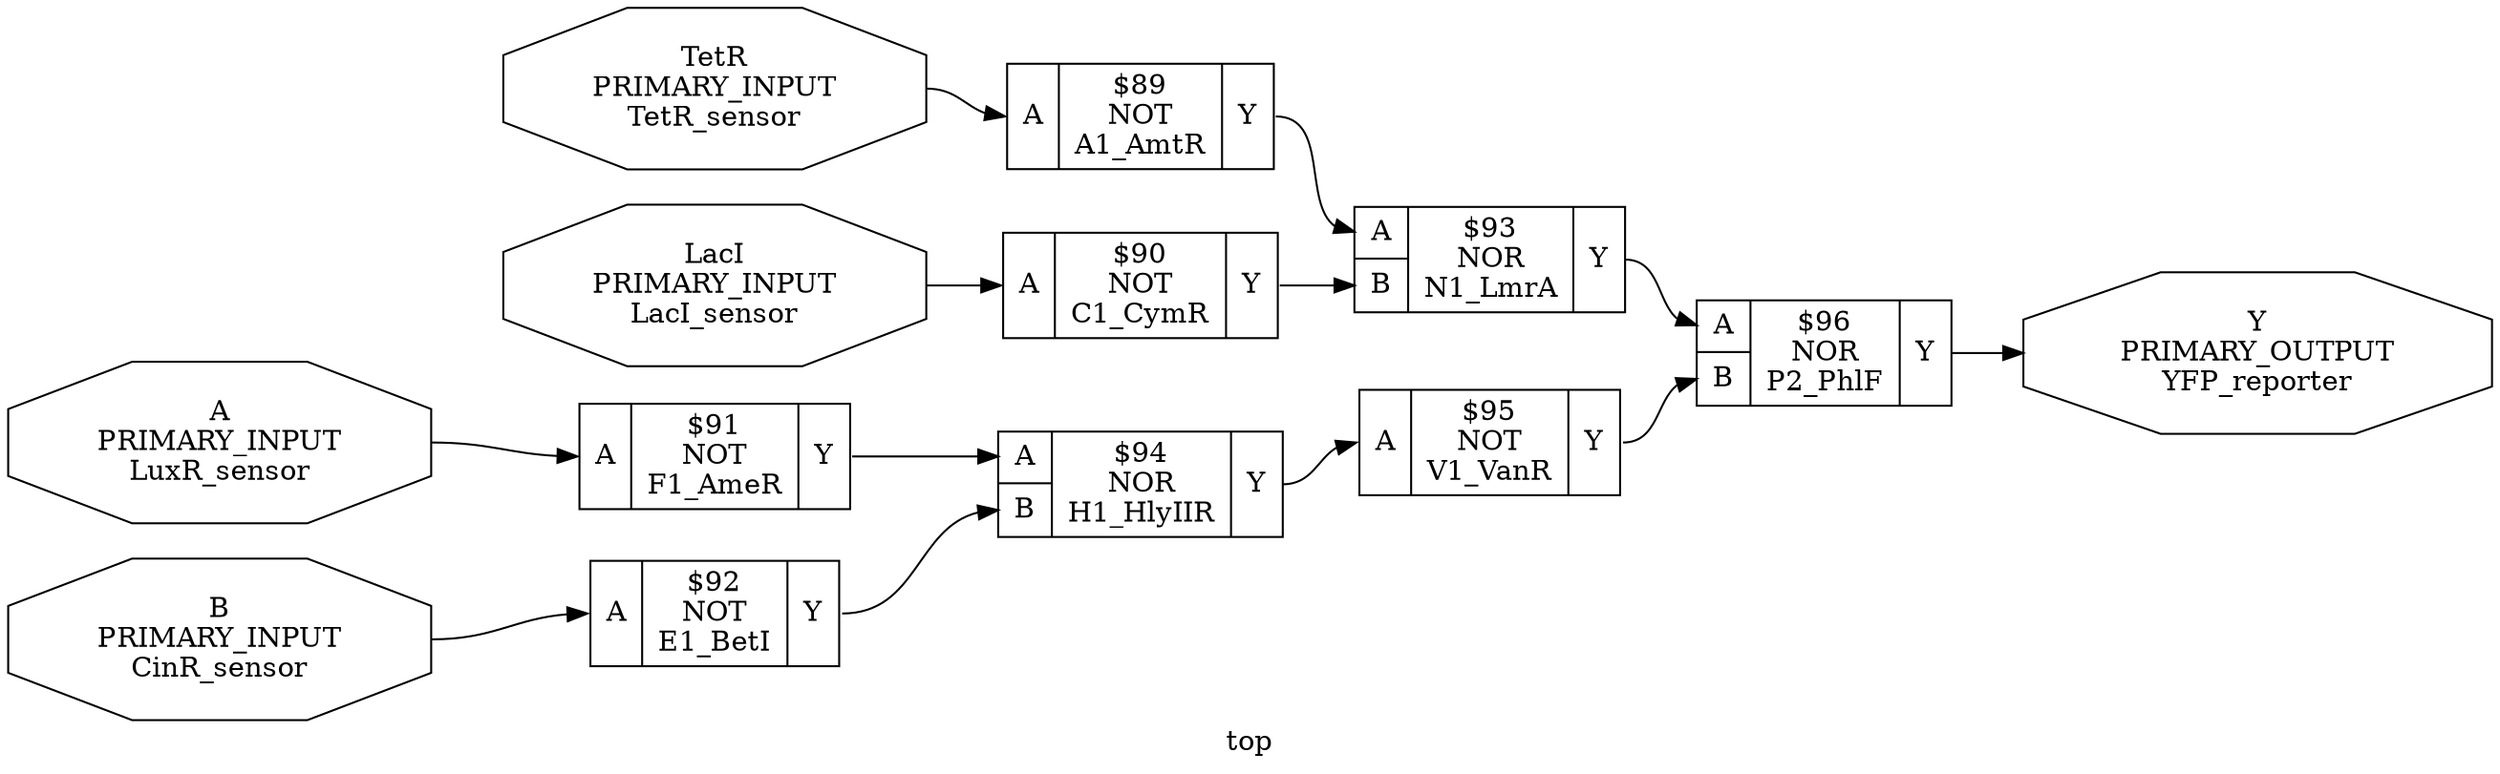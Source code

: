 digraph "top" {
label="top";
rankdir="LR";
remincross=true;
n8 [ shape=octagon, label="A\nPRIMARY_INPUT\nLuxR_sensor", fontcolor="black" ];
n9 [ shape=octagon, label="B\nPRIMARY_INPUT\nCinR_sensor", fontcolor="black" ];
n10 [ shape=octagon, label="LacI\nPRIMARY_INPUT\nLacI_sensor", fontcolor="black" ];
n11 [ shape=octagon, label="TetR\nPRIMARY_INPUT\nTetR_sensor", fontcolor="black" ];
n12 [ shape=octagon, label="Y\nPRIMARY_OUTPUT\nYFP_reporter", fontcolor="black" ];
c13 [ shape=record, label="{{<p8> A}|$89\nNOT\nA1_AmtR|{<p12> Y}}",  ];
c14 [ shape=record, label="{{<p8> A}|$90\nNOT\nC1_CymR|{<p12> Y}}",  ];
c15 [ shape=record, label="{{<p8> A}|$91\nNOT\nF1_AmeR|{<p12> Y}}",  ];
c16 [ shape=record, label="{{<p8> A}|$92\nNOT\nE1_BetI|{<p12> Y}}",  ];
c17 [ shape=record, label="{{<p8> A|<p9> B}|$93\nNOR\nN1_LmrA|{<p12> Y}}",  ];
c18 [ shape=record, label="{{<p8> A|<p9> B}|$94\nNOR\nH1_HlyIIR|{<p12> Y}}",  ];
c19 [ shape=record, label="{{<p8> A}|$95\nNOT\nV1_VanR|{<p12> Y}}",  ];
c20 [ shape=record, label="{{<p8> A|<p9> B}|$96\nNOR\nP2_PhlF|{<p12> Y}}",  ];
c17:p12:e -> c20:p8:w [color="black", fontcolor="black", label=""];
n10:e -> c14:p8:w [color="black", fontcolor="black", label=""];
n11:e -> c13:p8:w [color="black", fontcolor="black", label=""];
c20:p12:e -> n12:w [color="black", fontcolor="black", label=""];
c18:p12:e -> c19:p8:w [color="black", fontcolor="black", label=""];
c19:p12:e -> c20:p9:w [color="black", fontcolor="black", label=""];
c13:p12:e -> c17:p8:w [color="black", fontcolor="black", label=""];
c14:p12:e -> c17:p9:w [color="black", fontcolor="black", label=""];
c15:p12:e -> c18:p8:w [color="black", fontcolor="black", label=""];
c16:p12:e -> c18:p9:w [color="black", fontcolor="black", label=""];
n8:e -> c15:p8:w [color="black", fontcolor="black", label=""];
n9:e -> c16:p8:w [color="black", fontcolor="black", label=""];
}
